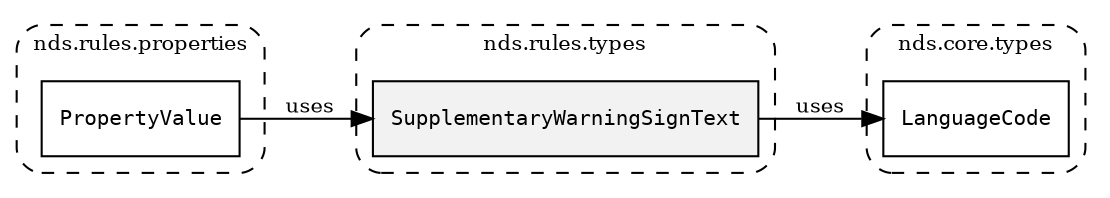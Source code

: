 /**
 * This dot file creates symbol collaboration diagram for SupplementaryWarningSignText.
 */
digraph ZSERIO
{
    node [shape=box, fontsize=10];
    rankdir="LR";
    fontsize=10;
    tooltip="SupplementaryWarningSignText collaboration diagram";

    subgraph "cluster_nds.rules.types"
    {
        style="dashed, rounded";
        label="nds.rules.types";
        tooltip="Package nds.rules.types";
        href="../../../content/packages/nds.rules.types.html#Package-nds-rules-types";
        target="_parent";

        "SupplementaryWarningSignText" [style="filled", fillcolor="#0000000D", target="_parent", label=<<font face="monospace"><table align="center" border="0" cellspacing="0" cellpadding="0"><tr><td href="../../../content/packages/nds.rules.types.html#Structure-SupplementaryWarningSignText" title="Structure defined in nds.rules.types">SupplementaryWarningSignText</td></tr></table></font>>];
    }

    subgraph "cluster_nds.core.types"
    {
        style="dashed, rounded";
        label="nds.core.types";
        tooltip="Package nds.core.types";
        href="../../../content/packages/nds.core.types.html#Package-nds-core-types";
        target="_parent";

        "LanguageCode" [target="_parent", label=<<font face="monospace"><table align="center" border="0" cellspacing="0" cellpadding="0"><tr><td href="../../../content/packages/nds.core.types.html#Subtype-LanguageCode" title="Subtype defined in nds.core.types">LanguageCode</td></tr></table></font>>];
    }

    subgraph "cluster_nds.rules.properties"
    {
        style="dashed, rounded";
        label="nds.rules.properties";
        tooltip="Package nds.rules.properties";
        href="../../../content/packages/nds.rules.properties.html#Package-nds-rules-properties";
        target="_parent";

        "PropertyValue" [target="_parent", label=<<font face="monospace"><table align="center" border="0" cellspacing="0" cellpadding="0"><tr><td href="../../../content/packages/nds.rules.properties.html#Choice-PropertyValue" title="Choice defined in nds.rules.properties">PropertyValue</td></tr></table></font>>];
    }

    "SupplementaryWarningSignText" -> "LanguageCode" [label="uses", fontsize=10];
    "PropertyValue" -> "SupplementaryWarningSignText" [label="uses", fontsize=10];
}
